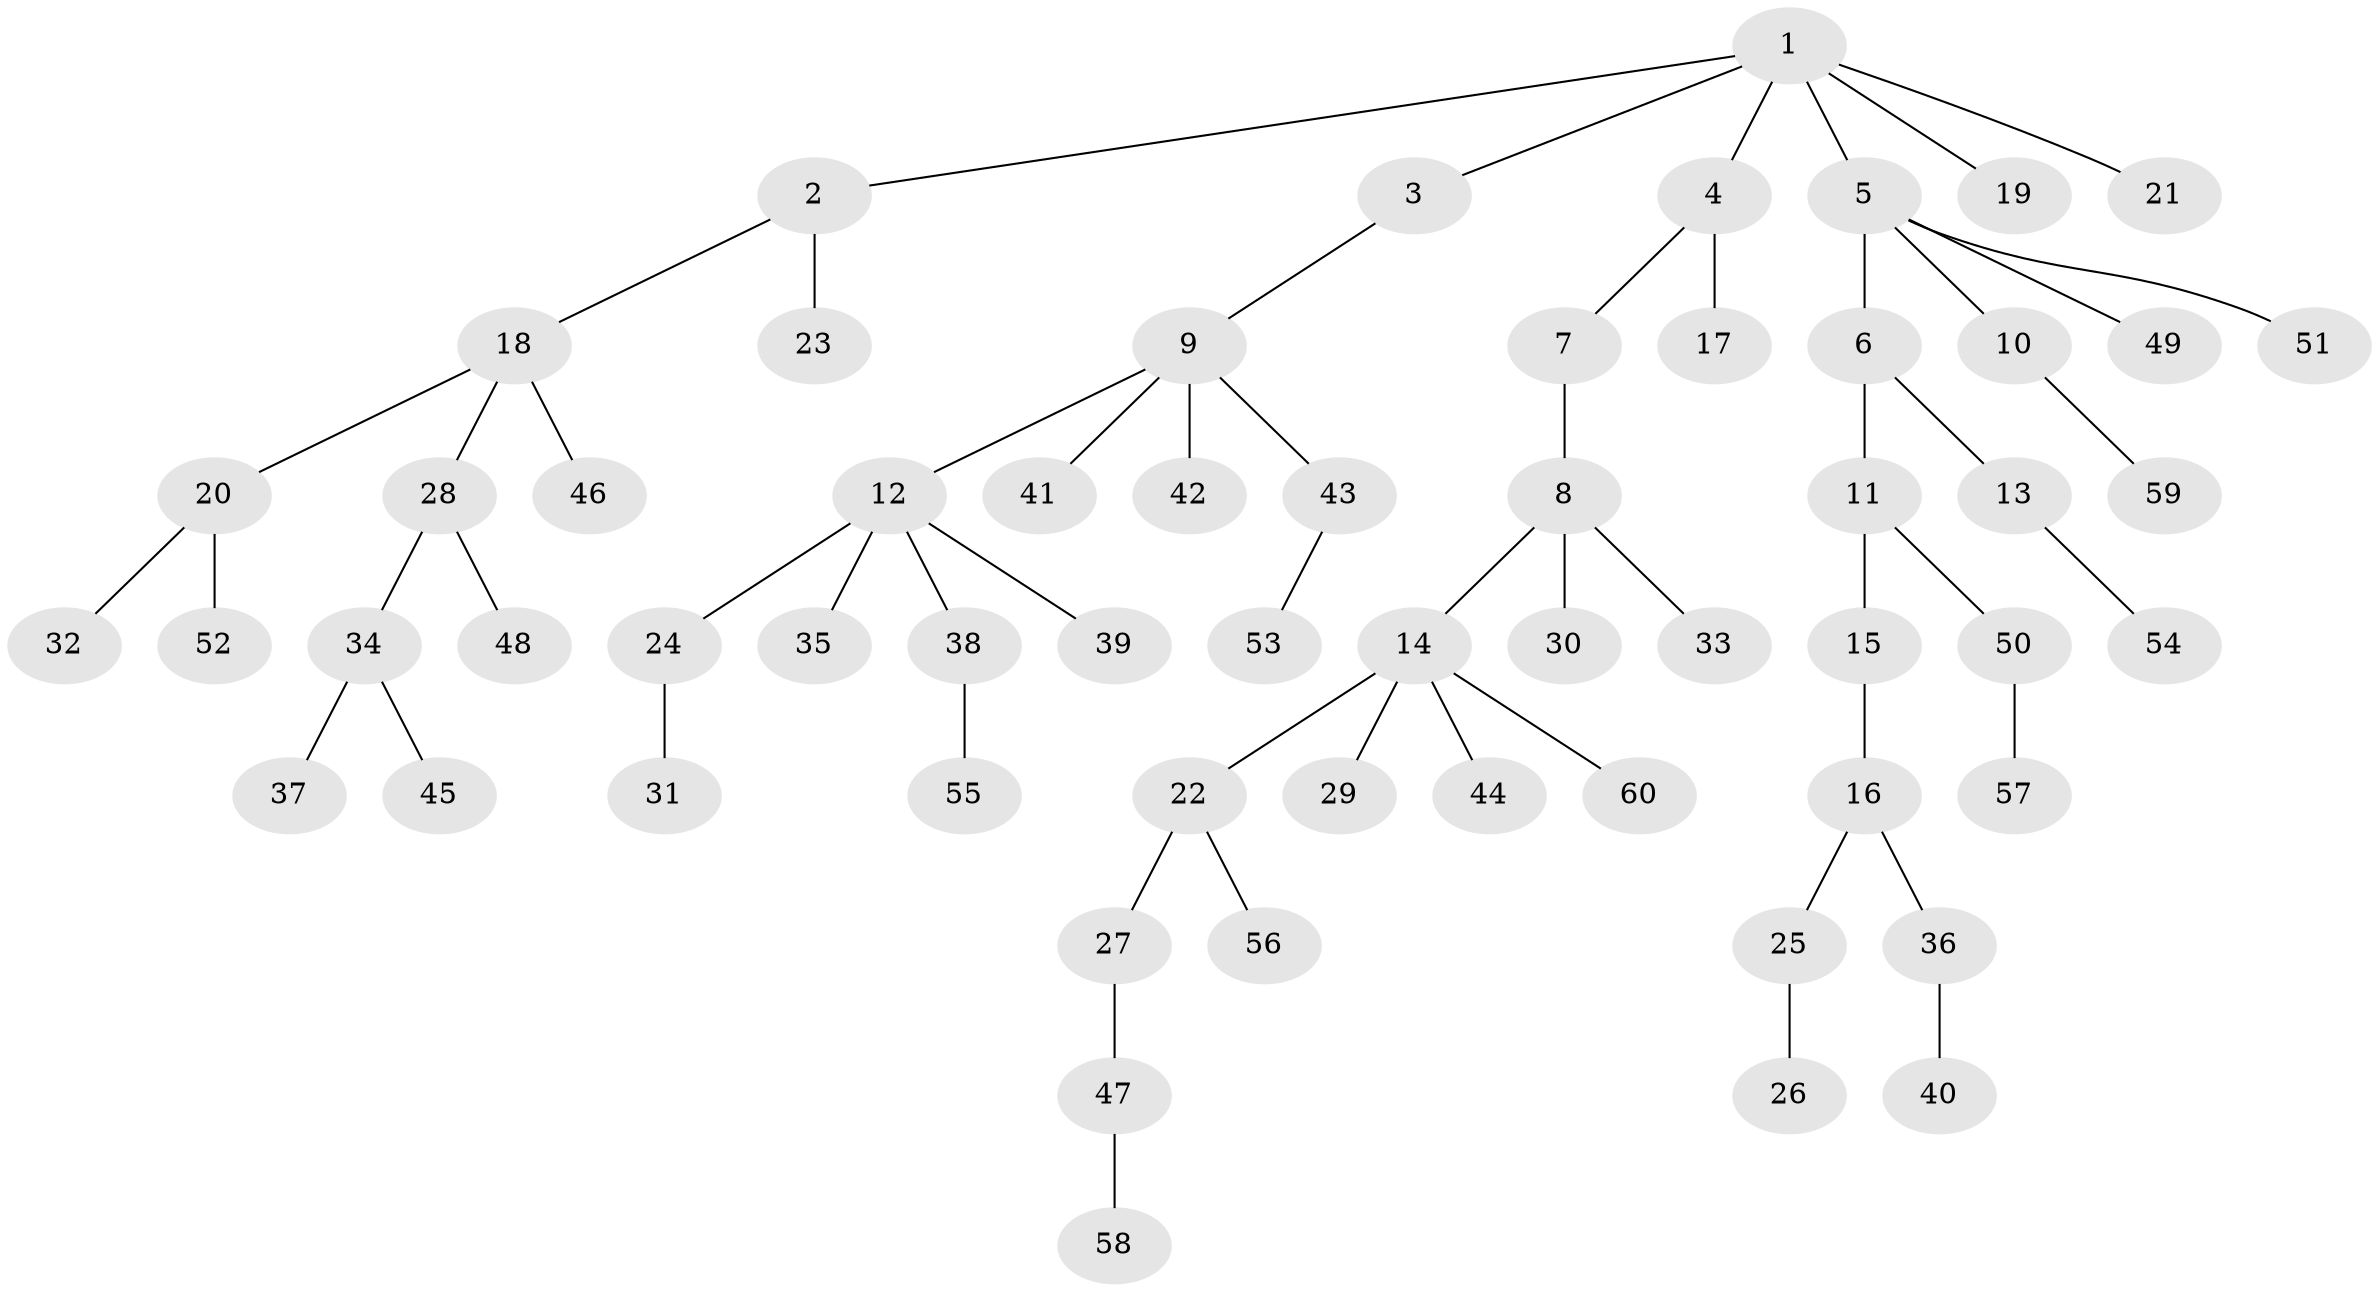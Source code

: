 // Generated by graph-tools (version 1.1) at 2025/36/03/09/25 02:36:43]
// undirected, 60 vertices, 59 edges
graph export_dot {
graph [start="1"]
  node [color=gray90,style=filled];
  1;
  2;
  3;
  4;
  5;
  6;
  7;
  8;
  9;
  10;
  11;
  12;
  13;
  14;
  15;
  16;
  17;
  18;
  19;
  20;
  21;
  22;
  23;
  24;
  25;
  26;
  27;
  28;
  29;
  30;
  31;
  32;
  33;
  34;
  35;
  36;
  37;
  38;
  39;
  40;
  41;
  42;
  43;
  44;
  45;
  46;
  47;
  48;
  49;
  50;
  51;
  52;
  53;
  54;
  55;
  56;
  57;
  58;
  59;
  60;
  1 -- 2;
  1 -- 3;
  1 -- 4;
  1 -- 5;
  1 -- 19;
  1 -- 21;
  2 -- 18;
  2 -- 23;
  3 -- 9;
  4 -- 7;
  4 -- 17;
  5 -- 6;
  5 -- 10;
  5 -- 49;
  5 -- 51;
  6 -- 11;
  6 -- 13;
  7 -- 8;
  8 -- 14;
  8 -- 30;
  8 -- 33;
  9 -- 12;
  9 -- 41;
  9 -- 42;
  9 -- 43;
  10 -- 59;
  11 -- 15;
  11 -- 50;
  12 -- 24;
  12 -- 35;
  12 -- 38;
  12 -- 39;
  13 -- 54;
  14 -- 22;
  14 -- 29;
  14 -- 44;
  14 -- 60;
  15 -- 16;
  16 -- 25;
  16 -- 36;
  18 -- 20;
  18 -- 28;
  18 -- 46;
  20 -- 32;
  20 -- 52;
  22 -- 27;
  22 -- 56;
  24 -- 31;
  25 -- 26;
  27 -- 47;
  28 -- 34;
  28 -- 48;
  34 -- 37;
  34 -- 45;
  36 -- 40;
  38 -- 55;
  43 -- 53;
  47 -- 58;
  50 -- 57;
}
